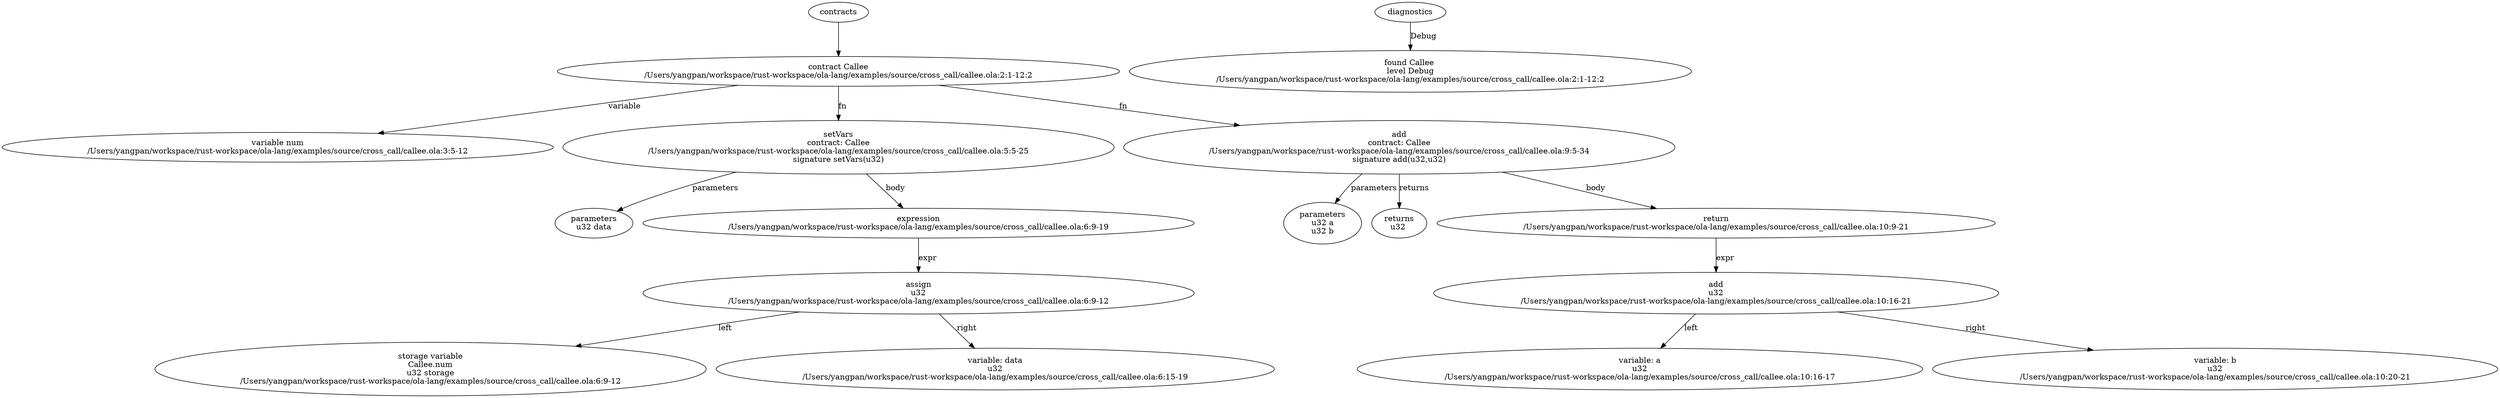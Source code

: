 strict digraph "/Users/yangpan/workspace/rust-workspace/ola-lang/examples/source/cross_call/callee.ola" {
	contract [label="contract Callee\n/Users/yangpan/workspace/rust-workspace/ola-lang/examples/source/cross_call/callee.ola:2:1-12:2"]
	var [label="variable num\n/Users/yangpan/workspace/rust-workspace/ola-lang/examples/source/cross_call/callee.ola:3:5-12"]
	setVars [label="setVars\ncontract: Callee\n/Users/yangpan/workspace/rust-workspace/ola-lang/examples/source/cross_call/callee.ola:5:5-25\nsignature setVars(u32)"]
	parameters [label="parameters\nu32 data"]
	expr [label="expression\n/Users/yangpan/workspace/rust-workspace/ola-lang/examples/source/cross_call/callee.ola:6:9-19"]
	assign [label="assign\nu32\n/Users/yangpan/workspace/rust-workspace/ola-lang/examples/source/cross_call/callee.ola:6:9-12"]
	storage_var [label="storage variable\nCallee.num\nu32 storage\n/Users/yangpan/workspace/rust-workspace/ola-lang/examples/source/cross_call/callee.ola:6:9-12"]
	variable [label="variable: data\nu32\n/Users/yangpan/workspace/rust-workspace/ola-lang/examples/source/cross_call/callee.ola:6:15-19"]
	add [label="add\ncontract: Callee\n/Users/yangpan/workspace/rust-workspace/ola-lang/examples/source/cross_call/callee.ola:9:5-34\nsignature add(u32,u32)"]
	parameters_10 [label="parameters\nu32 a\nu32 b"]
	returns [label="returns\nu32 "]
	return [label="return\n/Users/yangpan/workspace/rust-workspace/ola-lang/examples/source/cross_call/callee.ola:10:9-21"]
	add_13 [label="add\nu32\n/Users/yangpan/workspace/rust-workspace/ola-lang/examples/source/cross_call/callee.ola:10:16-21"]
	variable_14 [label="variable: a\nu32\n/Users/yangpan/workspace/rust-workspace/ola-lang/examples/source/cross_call/callee.ola:10:16-17"]
	variable_15 [label="variable: b\nu32\n/Users/yangpan/workspace/rust-workspace/ola-lang/examples/source/cross_call/callee.ola:10:20-21"]
	diagnostic [label="found Callee \nlevel Debug\n/Users/yangpan/workspace/rust-workspace/ola-lang/examples/source/cross_call/callee.ola:2:1-12:2"]
	contracts -> contract
	contract -> var [label="variable"]
	contract -> setVars [label="fn"]
	setVars -> parameters [label="parameters"]
	setVars -> expr [label="body"]
	expr -> assign [label="expr"]
	assign -> storage_var [label="left"]
	assign -> variable [label="right"]
	contract -> add [label="fn"]
	add -> parameters_10 [label="parameters"]
	add -> returns [label="returns"]
	add -> return [label="body"]
	return -> add_13 [label="expr"]
	add_13 -> variable_14 [label="left"]
	add_13 -> variable_15 [label="right"]
	diagnostics -> diagnostic [label="Debug"]
}
